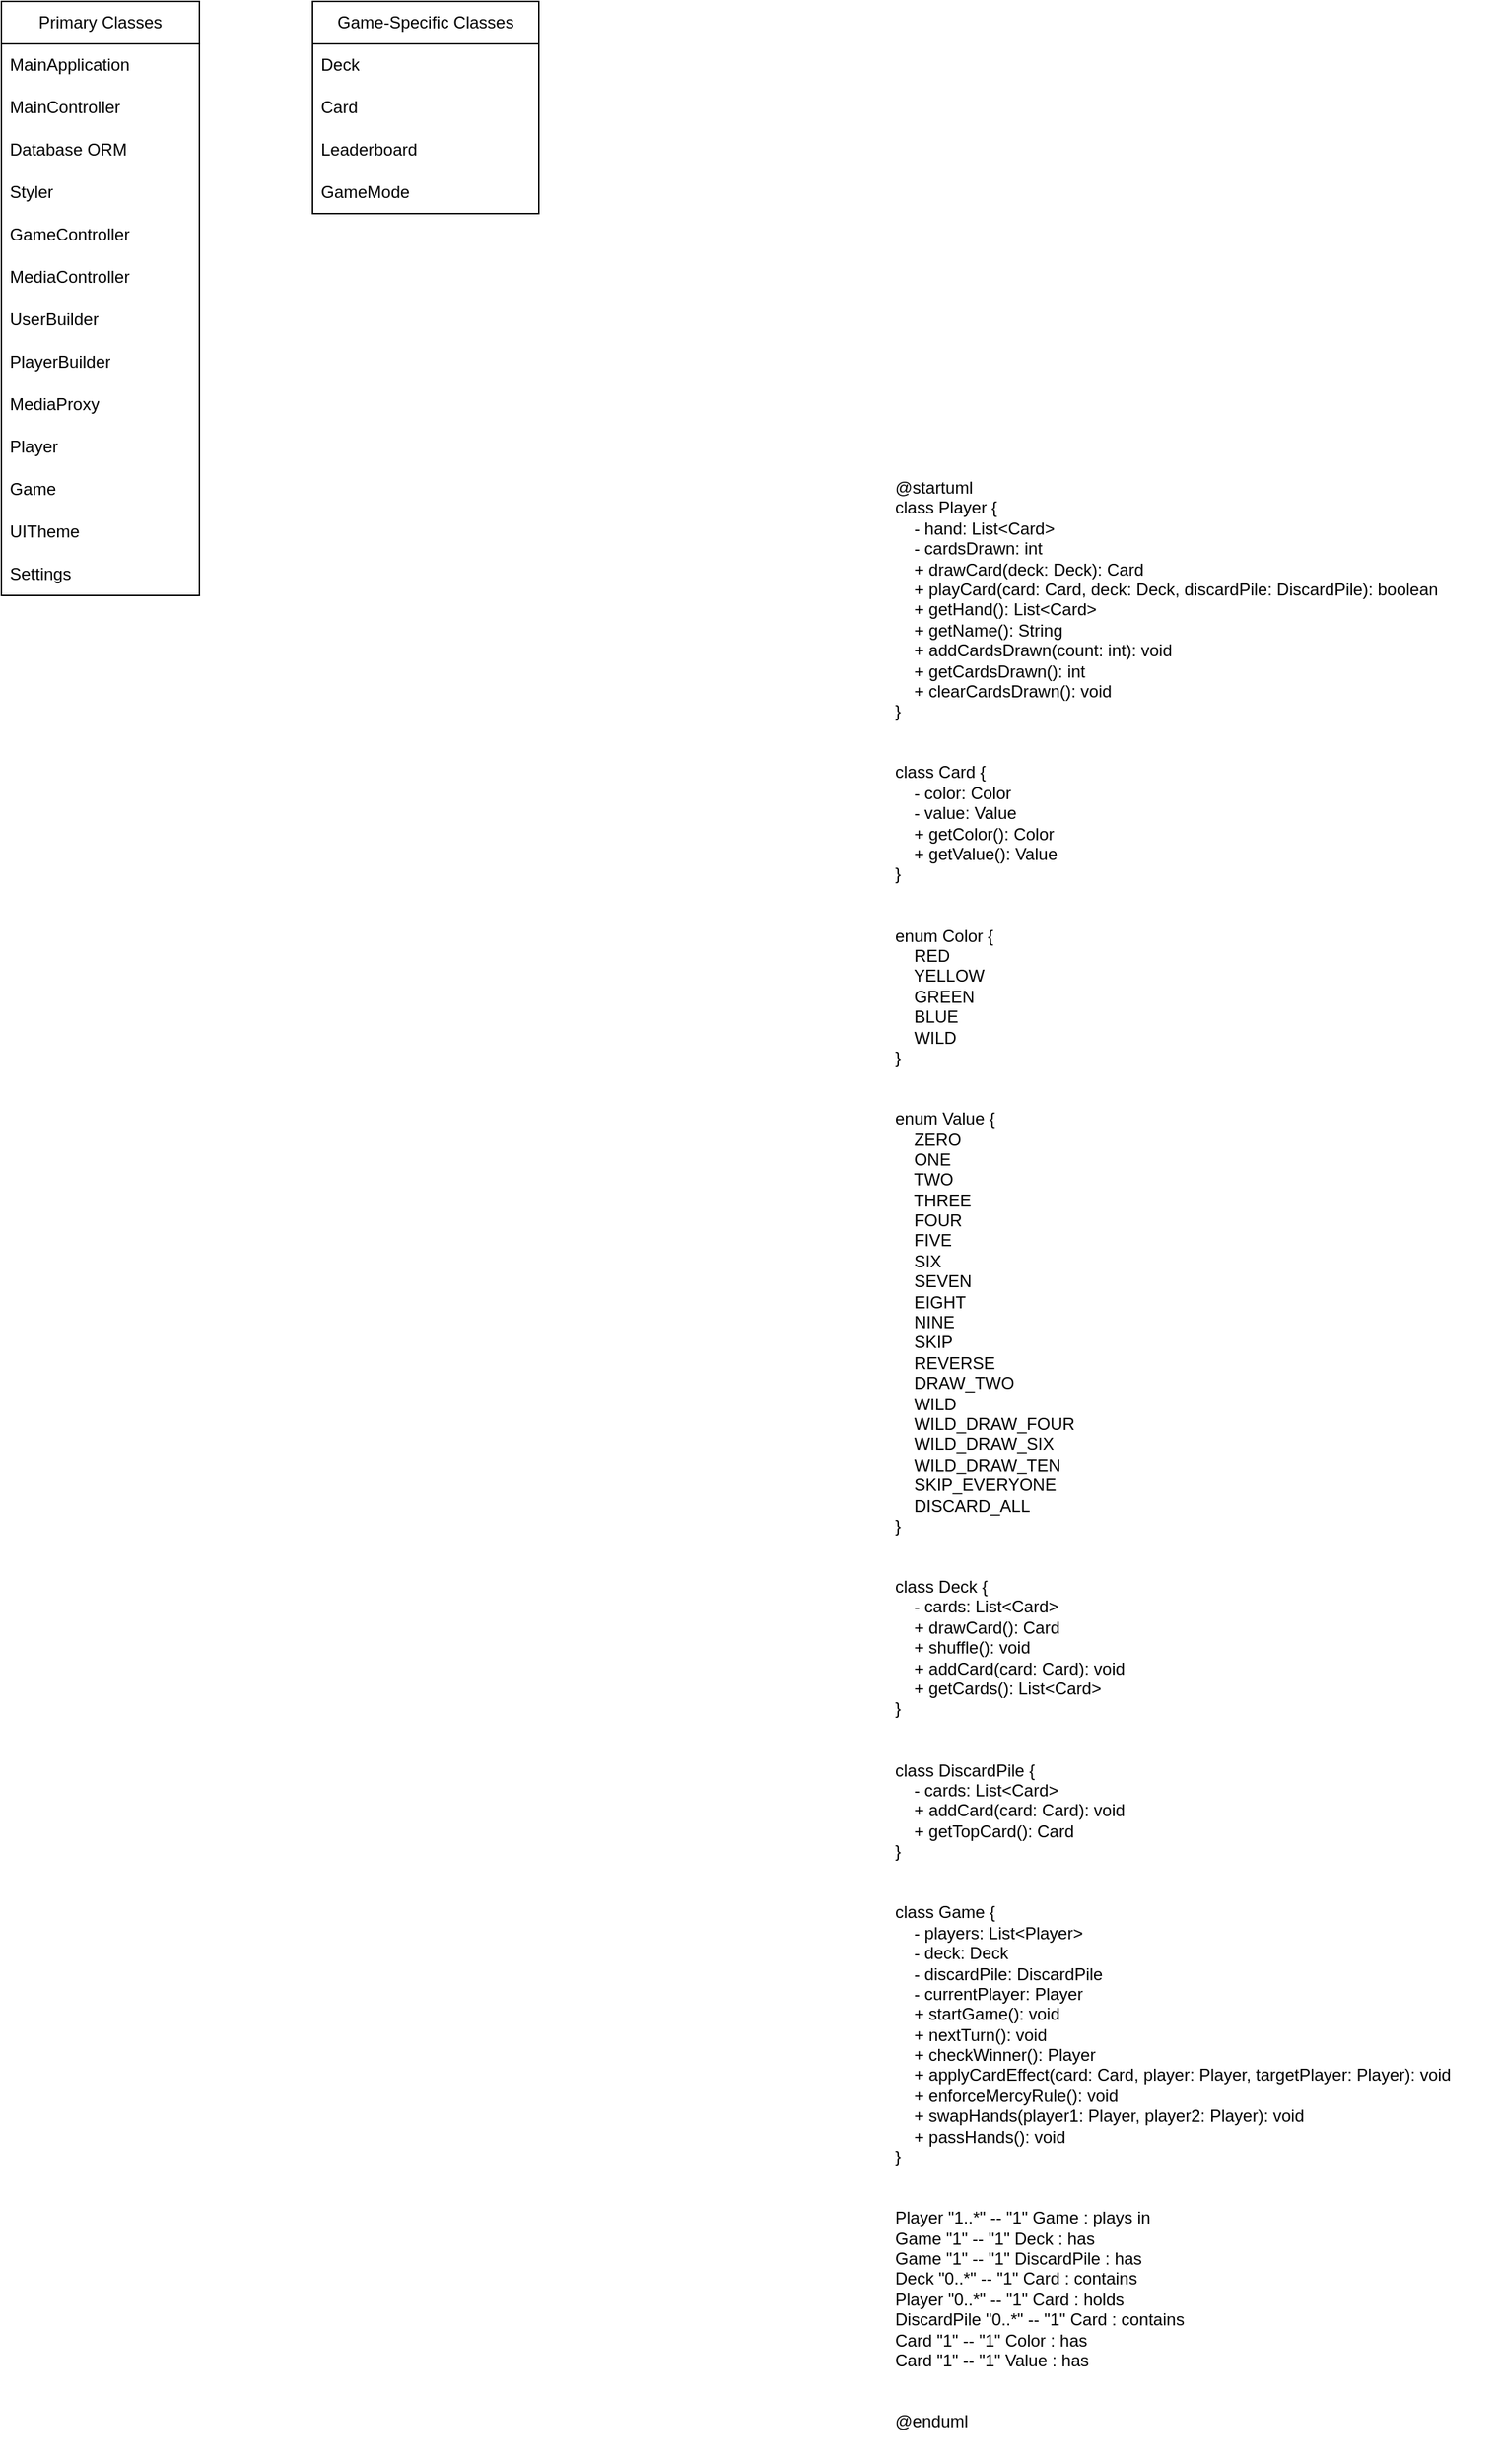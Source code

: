 <mxfile version="26.1.3">
  <diagram id="PM1M5yoGT51Y3Ebb_BXk" name="Page-1">
    <mxGraphModel dx="2049" dy="1103" grid="1" gridSize="10" guides="1" tooltips="1" connect="1" arrows="1" fold="1" page="1" pageScale="1" pageWidth="850" pageHeight="1100" math="0" shadow="0">
      <root>
        <mxCell id="0" />
        <mxCell id="1" parent="0" />
        <mxCell id="iZ8sA4GsXJ8eKT-gEwyi-1" value="Primary Classes" style="swimlane;fontStyle=0;childLayout=stackLayout;horizontal=1;startSize=30;horizontalStack=0;resizeParent=1;resizeParentMax=0;resizeLast=0;collapsible=1;marginBottom=0;whiteSpace=wrap;html=1;" parent="1" vertex="1">
          <mxGeometry x="40" y="40" width="140" height="420" as="geometry" />
        </mxCell>
        <mxCell id="iZ8sA4GsXJ8eKT-gEwyi-2" value="MainApplication" style="text;strokeColor=none;fillColor=none;align=left;verticalAlign=middle;spacingLeft=4;spacingRight=4;overflow=hidden;points=[[0,0.5],[1,0.5]];portConstraint=eastwest;rotatable=0;whiteSpace=wrap;html=1;" parent="iZ8sA4GsXJ8eKT-gEwyi-1" vertex="1">
          <mxGeometry y="30" width="140" height="30" as="geometry" />
        </mxCell>
        <mxCell id="iZ8sA4GsXJ8eKT-gEwyi-3" value="MainController" style="text;strokeColor=none;fillColor=none;align=left;verticalAlign=middle;spacingLeft=4;spacingRight=4;overflow=hidden;points=[[0,0.5],[1,0.5]];portConstraint=eastwest;rotatable=0;whiteSpace=wrap;html=1;" parent="iZ8sA4GsXJ8eKT-gEwyi-1" vertex="1">
          <mxGeometry y="60" width="140" height="30" as="geometry" />
        </mxCell>
        <mxCell id="iZ8sA4GsXJ8eKT-gEwyi-4" value="Database ORM" style="text;strokeColor=none;fillColor=none;align=left;verticalAlign=middle;spacingLeft=4;spacingRight=4;overflow=hidden;points=[[0,0.5],[1,0.5]];portConstraint=eastwest;rotatable=0;whiteSpace=wrap;html=1;" parent="iZ8sA4GsXJ8eKT-gEwyi-1" vertex="1">
          <mxGeometry y="90" width="140" height="30" as="geometry" />
        </mxCell>
        <mxCell id="BDkeirSqTaLFNPcLCZbl-1" value="Styler" style="text;strokeColor=none;fillColor=none;align=left;verticalAlign=middle;spacingLeft=4;spacingRight=4;overflow=hidden;points=[[0,0.5],[1,0.5]];portConstraint=eastwest;rotatable=0;whiteSpace=wrap;html=1;" vertex="1" parent="iZ8sA4GsXJ8eKT-gEwyi-1">
          <mxGeometry y="120" width="140" height="30" as="geometry" />
        </mxCell>
        <mxCell id="BDkeirSqTaLFNPcLCZbl-2" value="GameController" style="text;strokeColor=none;fillColor=none;align=left;verticalAlign=middle;spacingLeft=4;spacingRight=4;overflow=hidden;points=[[0,0.5],[1,0.5]];portConstraint=eastwest;rotatable=0;whiteSpace=wrap;html=1;" vertex="1" parent="iZ8sA4GsXJ8eKT-gEwyi-1">
          <mxGeometry y="150" width="140" height="30" as="geometry" />
        </mxCell>
        <mxCell id="BDkeirSqTaLFNPcLCZbl-3" value="MediaController" style="text;strokeColor=none;fillColor=none;align=left;verticalAlign=middle;spacingLeft=4;spacingRight=4;overflow=hidden;points=[[0,0.5],[1,0.5]];portConstraint=eastwest;rotatable=0;whiteSpace=wrap;html=1;" vertex="1" parent="iZ8sA4GsXJ8eKT-gEwyi-1">
          <mxGeometry y="180" width="140" height="30" as="geometry" />
        </mxCell>
        <mxCell id="BDkeirSqTaLFNPcLCZbl-4" value="UserBuilder" style="text;strokeColor=none;fillColor=none;align=left;verticalAlign=middle;spacingLeft=4;spacingRight=4;overflow=hidden;points=[[0,0.5],[1,0.5]];portConstraint=eastwest;rotatable=0;whiteSpace=wrap;html=1;" vertex="1" parent="iZ8sA4GsXJ8eKT-gEwyi-1">
          <mxGeometry y="210" width="140" height="30" as="geometry" />
        </mxCell>
        <mxCell id="BDkeirSqTaLFNPcLCZbl-5" value="PlayerBuilder" style="text;strokeColor=none;fillColor=none;align=left;verticalAlign=middle;spacingLeft=4;spacingRight=4;overflow=hidden;points=[[0,0.5],[1,0.5]];portConstraint=eastwest;rotatable=0;whiteSpace=wrap;html=1;" vertex="1" parent="iZ8sA4GsXJ8eKT-gEwyi-1">
          <mxGeometry y="240" width="140" height="30" as="geometry" />
        </mxCell>
        <mxCell id="BDkeirSqTaLFNPcLCZbl-7" value="MediaProxy" style="text;strokeColor=none;fillColor=none;align=left;verticalAlign=middle;spacingLeft=4;spacingRight=4;overflow=hidden;points=[[0,0.5],[1,0.5]];portConstraint=eastwest;rotatable=0;whiteSpace=wrap;html=1;" vertex="1" parent="iZ8sA4GsXJ8eKT-gEwyi-1">
          <mxGeometry y="270" width="140" height="30" as="geometry" />
        </mxCell>
        <mxCell id="BDkeirSqTaLFNPcLCZbl-8" value="Player" style="text;strokeColor=none;fillColor=none;align=left;verticalAlign=middle;spacingLeft=4;spacingRight=4;overflow=hidden;points=[[0,0.5],[1,0.5]];portConstraint=eastwest;rotatable=0;whiteSpace=wrap;html=1;" vertex="1" parent="iZ8sA4GsXJ8eKT-gEwyi-1">
          <mxGeometry y="300" width="140" height="30" as="geometry" />
        </mxCell>
        <mxCell id="BDkeirSqTaLFNPcLCZbl-9" value="Game" style="text;strokeColor=none;fillColor=none;align=left;verticalAlign=middle;spacingLeft=4;spacingRight=4;overflow=hidden;points=[[0,0.5],[1,0.5]];portConstraint=eastwest;rotatable=0;whiteSpace=wrap;html=1;" vertex="1" parent="iZ8sA4GsXJ8eKT-gEwyi-1">
          <mxGeometry y="330" width="140" height="30" as="geometry" />
        </mxCell>
        <mxCell id="BDkeirSqTaLFNPcLCZbl-10" value="UITheme" style="text;strokeColor=none;fillColor=none;align=left;verticalAlign=middle;spacingLeft=4;spacingRight=4;overflow=hidden;points=[[0,0.5],[1,0.5]];portConstraint=eastwest;rotatable=0;whiteSpace=wrap;html=1;" vertex="1" parent="iZ8sA4GsXJ8eKT-gEwyi-1">
          <mxGeometry y="360" width="140" height="30" as="geometry" />
        </mxCell>
        <mxCell id="BDkeirSqTaLFNPcLCZbl-11" value="Settings" style="text;strokeColor=none;fillColor=none;align=left;verticalAlign=middle;spacingLeft=4;spacingRight=4;overflow=hidden;points=[[0,0.5],[1,0.5]];portConstraint=eastwest;rotatable=0;whiteSpace=wrap;html=1;" vertex="1" parent="iZ8sA4GsXJ8eKT-gEwyi-1">
          <mxGeometry y="390" width="140" height="30" as="geometry" />
        </mxCell>
        <mxCell id="BDkeirSqTaLFNPcLCZbl-12" value="Game-Specific Classes" style="swimlane;fontStyle=0;childLayout=stackLayout;horizontal=1;startSize=30;horizontalStack=0;resizeParent=1;resizeParentMax=0;resizeLast=0;collapsible=1;marginBottom=0;whiteSpace=wrap;html=1;" vertex="1" parent="1">
          <mxGeometry x="260" y="40" width="160" height="150" as="geometry" />
        </mxCell>
        <mxCell id="BDkeirSqTaLFNPcLCZbl-13" value="Deck" style="text;strokeColor=none;fillColor=none;align=left;verticalAlign=middle;spacingLeft=4;spacingRight=4;overflow=hidden;points=[[0,0.5],[1,0.5]];portConstraint=eastwest;rotatable=0;whiteSpace=wrap;html=1;" vertex="1" parent="BDkeirSqTaLFNPcLCZbl-12">
          <mxGeometry y="30" width="160" height="30" as="geometry" />
        </mxCell>
        <mxCell id="BDkeirSqTaLFNPcLCZbl-14" value="Card" style="text;strokeColor=none;fillColor=none;align=left;verticalAlign=middle;spacingLeft=4;spacingRight=4;overflow=hidden;points=[[0,0.5],[1,0.5]];portConstraint=eastwest;rotatable=0;whiteSpace=wrap;html=1;" vertex="1" parent="BDkeirSqTaLFNPcLCZbl-12">
          <mxGeometry y="60" width="160" height="30" as="geometry" />
        </mxCell>
        <mxCell id="BDkeirSqTaLFNPcLCZbl-15" value="Leaderboard" style="text;strokeColor=none;fillColor=none;align=left;verticalAlign=middle;spacingLeft=4;spacingRight=4;overflow=hidden;points=[[0,0.5],[1,0.5]];portConstraint=eastwest;rotatable=0;whiteSpace=wrap;html=1;" vertex="1" parent="BDkeirSqTaLFNPcLCZbl-12">
          <mxGeometry y="90" width="160" height="30" as="geometry" />
        </mxCell>
        <mxCell id="BDkeirSqTaLFNPcLCZbl-16" value="GameMode" style="text;strokeColor=none;fillColor=none;align=left;verticalAlign=middle;spacingLeft=4;spacingRight=4;overflow=hidden;points=[[0,0.5],[1,0.5]];portConstraint=eastwest;rotatable=0;whiteSpace=wrap;html=1;" vertex="1" parent="BDkeirSqTaLFNPcLCZbl-12">
          <mxGeometry y="120" width="160" height="30" as="geometry" />
        </mxCell>
        <mxCell id="BDkeirSqTaLFNPcLCZbl-30" value="@startuml&#xa;class Player {&#xa;    - hand: List&lt;Card&gt;&#xa;    - cardsDrawn: int&#xa;    + drawCard(deck: Deck): Card&#xa;    + playCard(card: Card, deck: Deck, discardPile: DiscardPile): boolean&#xa;    + getHand(): List&lt;Card&gt;&#xa;    + getName(): String&#xa;    + addCardsDrawn(count: int): void&#xa;    + getCardsDrawn(): int&#xa;    + clearCardsDrawn(): void&#xa;}&#xa;&#xa;&#xa;class Card {&#xa;    - color: Color&#xa;    - value: Value&#xa;    + getColor(): Color&#xa;    + getValue(): Value&#xa;}&#xa;&#xa;&#xa;enum Color {&#xa;    RED&#xa;    YELLOW&#xa;    GREEN&#xa;    BLUE&#xa;    WILD&#xa;}&#xa;&#xa;&#xa;enum Value {&#xa;    ZERO&#xa;    ONE&#xa;    TWO&#xa;    THREE&#xa;    FOUR&#xa;    FIVE&#xa;    SIX&#xa;    SEVEN&#xa;    EIGHT&#xa;    NINE&#xa;    SKIP&#xa;    REVERSE&#xa;    DRAW_TWO&#xa;    WILD&#xa;    WILD_DRAW_FOUR&#xa;    WILD_DRAW_SIX&#xa;    WILD_DRAW_TEN&#xa;    SKIP_EVERYONE&#xa;    DISCARD_ALL&#xa;}&#xa;&#xa;&#xa;class Deck {&#xa;    - cards: List&lt;Card&gt;&#xa;    + drawCard(): Card&#xa;    + shuffle(): void&#xa;    + addCard(card: Card): void&#xa;    + getCards(): List&lt;Card&gt;&#xa;}&#xa;&#xa;&#xa;class DiscardPile {&#xa;    - cards: List&lt;Card&gt;&#xa;    + addCard(card: Card): void&#xa;    + getTopCard(): Card&#xa;}&#xa;&#xa;&#xa;class Game {&#xa;    - players: List&lt;Player&gt;&#xa;    - deck: Deck&#xa;    - discardPile: DiscardPile&#xa;    - currentPlayer: Player&#xa;    + startGame(): void&#xa;    + nextTurn(): void&#xa;    + checkWinner(): Player&#xa;    + applyCardEffect(card: Card, player: Player, targetPlayer: Player): void&#xa;    + enforceMercyRule(): void&#xa;    + swapHands(player1: Player, player2: Player): void&#xa;    + passHands(): void&#xa;}&#xa;&#xa;&#xa;Player &quot;1..*&quot; -- &quot;1&quot; Game : plays in&#xa;Game &quot;1&quot; -- &quot;1&quot; Deck : has&#xa;Game &quot;1&quot; -- &quot;1&quot; DiscardPile : has&#xa;Deck &quot;0..*&quot; -- &quot;1&quot; Card : contains&#xa;Player &quot;0..*&quot; -- &quot;1&quot; Card : holds&#xa;DiscardPile &quot;0..*&quot; -- &quot;1&quot; Card : contains&#xa;Card &quot;1&quot; -- &quot;1&quot; Color : has&#xa;Card &quot;1&quot; -- &quot;1&quot; Value : has&#xa;&#xa;&#xa;@enduml" style="text;whiteSpace=wrap;" vertex="1" parent="1">
          <mxGeometry x="670" y="370" width="430" height="1410" as="geometry" />
        </mxCell>
      </root>
    </mxGraphModel>
  </diagram>
</mxfile>
